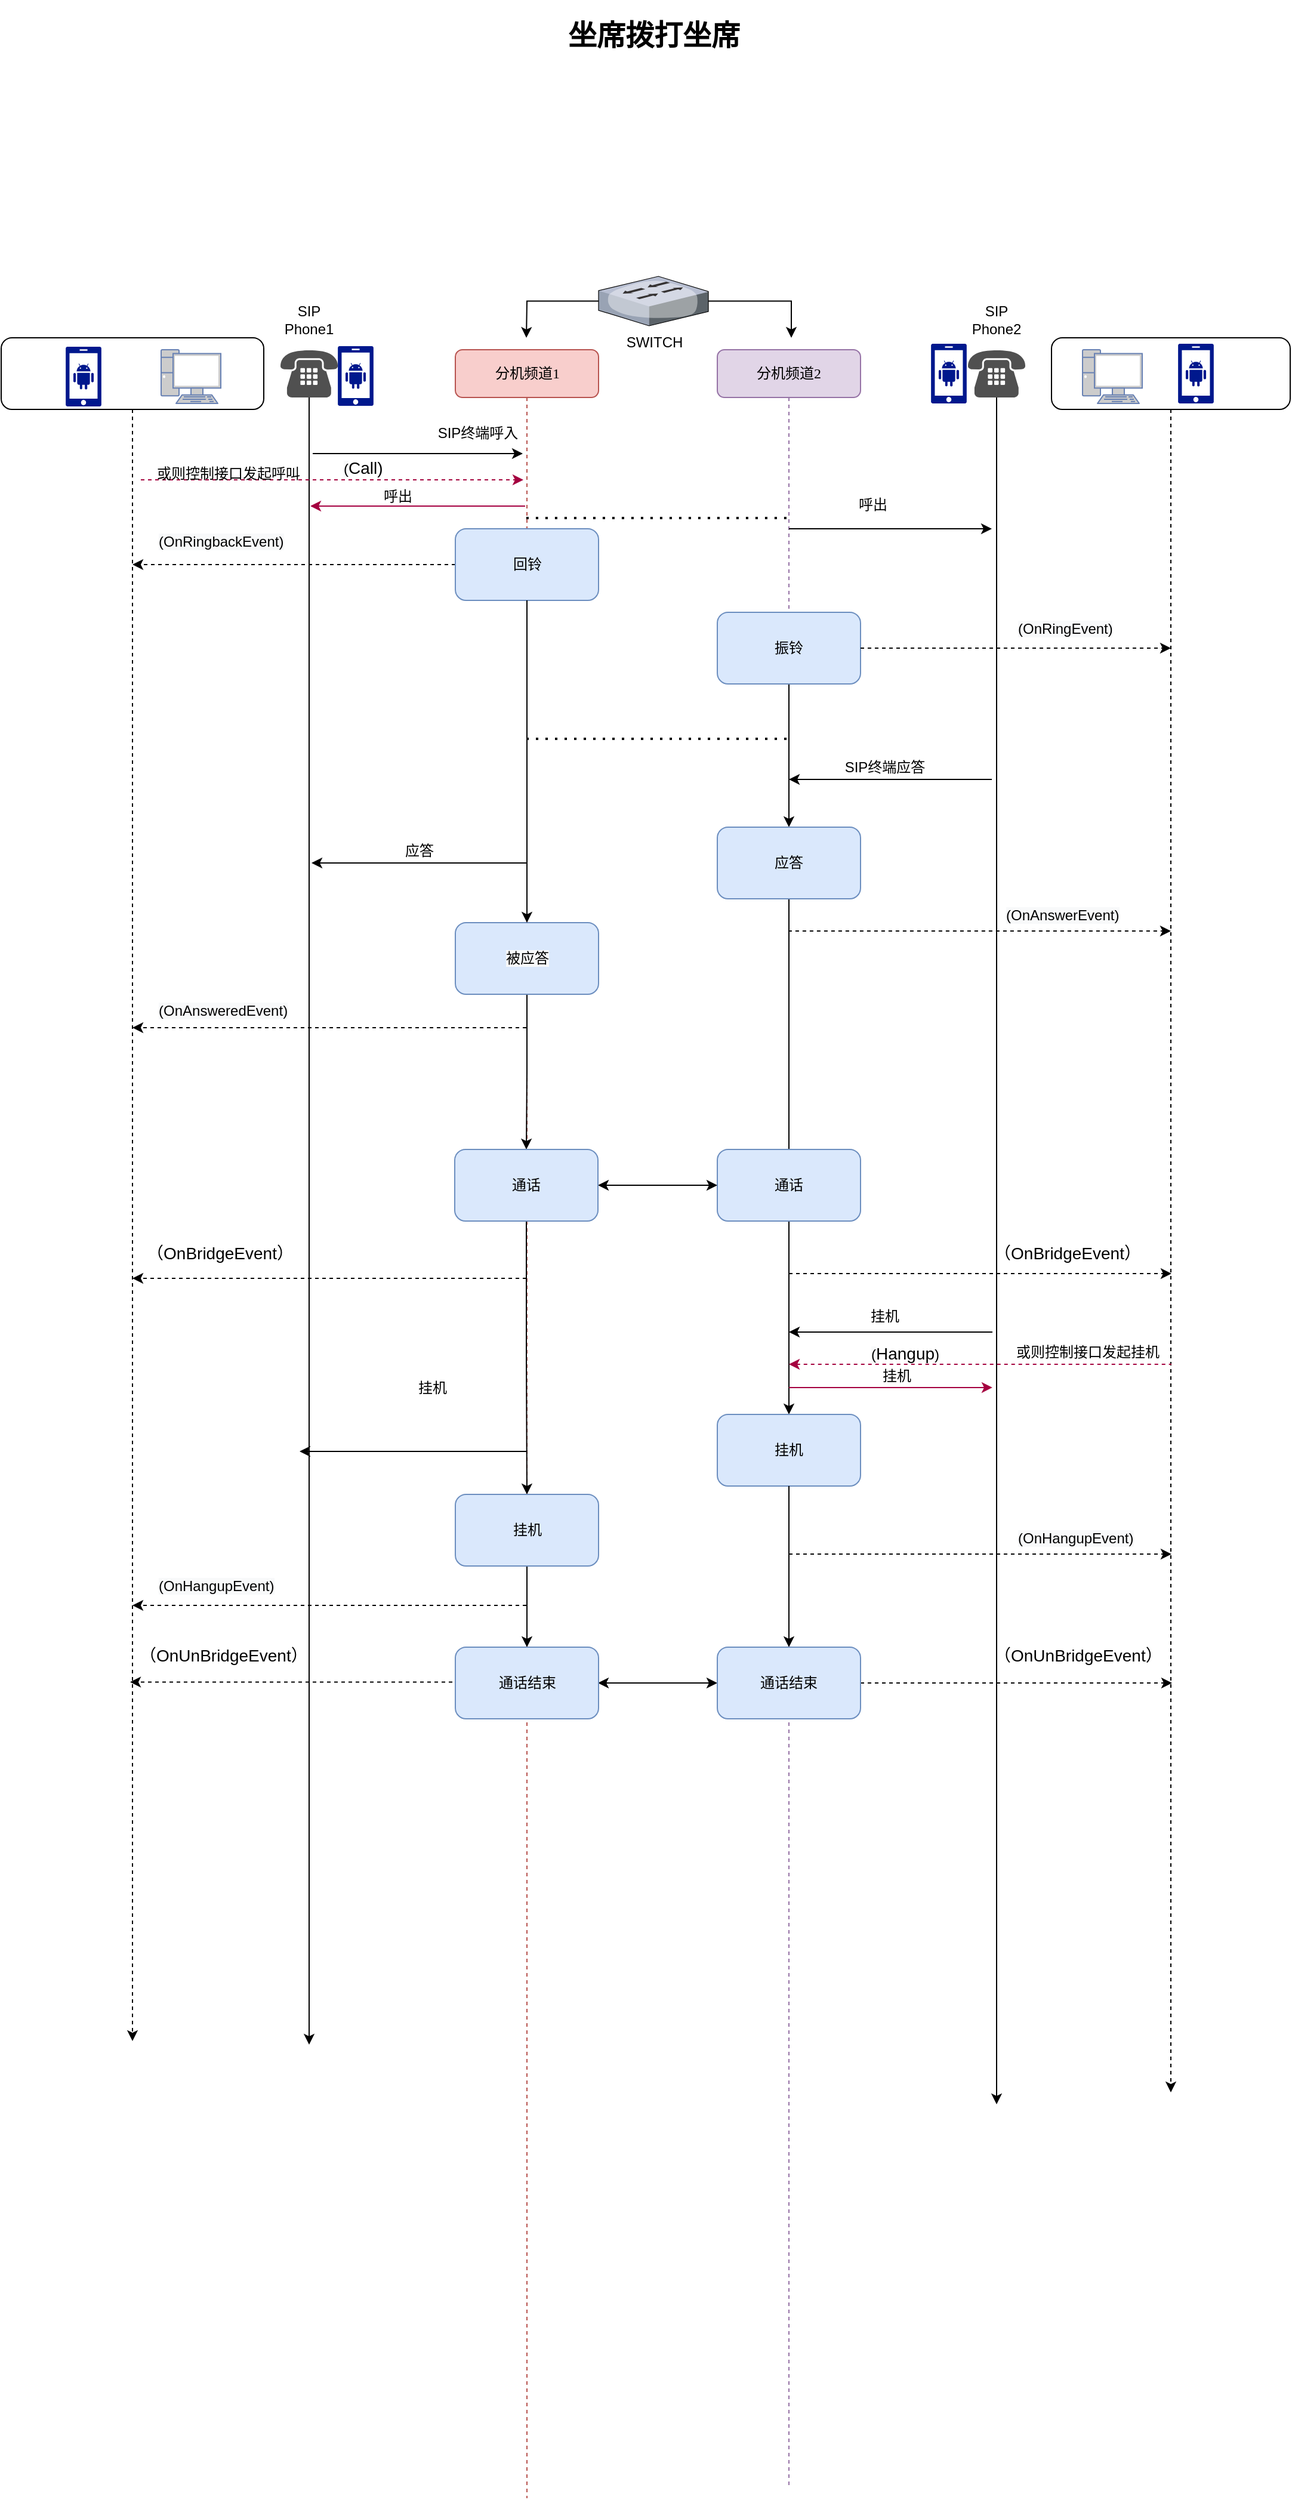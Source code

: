 <mxfile version="16.2.1" type="github">
  <diagram id="9-FvxQDjEBou1wWmNp5G" name="第 1 页">
    <mxGraphModel dx="1920" dy="666" grid="1" gridSize="10" guides="1" tooltips="1" connect="1" arrows="1" fold="1" page="1" pageScale="1" pageWidth="827" pageHeight="1169" math="0" shadow="0">
      <root>
        <mxCell id="0" />
        <mxCell id="1" parent="0" />
        <mxCell id="OYy-x_k3-v6llGjaAuk5-1" value="分机频道2" style="shape=umlLifeline;perimeter=lifelinePerimeter;whiteSpace=wrap;html=1;container=1;collapsible=0;recursiveResize=0;outlineConnect=0;rounded=1;shadow=0;comic=0;labelBackgroundColor=none;strokeWidth=1;fontFamily=Verdana;fontSize=12;align=center;fillColor=#e1d5e7;strokeColor=#9673a6;" vertex="1" parent="1">
          <mxGeometry x="480" y="293" width="120" height="1790" as="geometry" />
        </mxCell>
        <mxCell id="OYy-x_k3-v6llGjaAuk5-80" style="edgeStyle=orthogonalEdgeStyle;rounded=0;orthogonalLoop=1;jettySize=auto;html=1;" edge="1" parent="OYy-x_k3-v6llGjaAuk5-1" source="OYy-x_k3-v6llGjaAuk5-33" target="OYy-x_k3-v6llGjaAuk5-56">
          <mxGeometry relative="1" as="geometry" />
        </mxCell>
        <mxCell id="OYy-x_k3-v6llGjaAuk5-33" value="&lt;p class=&quot;MsoNormal&quot;&gt;&lt;span style=&quot;font-size: 9.0pt&quot;&gt;振铃&lt;/span&gt;&lt;/p&gt;" style="rounded=1;whiteSpace=wrap;html=1;fillColor=#dae8fc;strokeColor=#6c8ebf;" vertex="1" parent="OYy-x_k3-v6llGjaAuk5-1">
          <mxGeometry y="220" width="120" height="60" as="geometry" />
        </mxCell>
        <mxCell id="OYy-x_k3-v6llGjaAuk5-79" style="edgeStyle=orthogonalEdgeStyle;rounded=0;orthogonalLoop=1;jettySize=auto;html=1;" edge="1" parent="OYy-x_k3-v6llGjaAuk5-1" source="OYy-x_k3-v6llGjaAuk5-56" target="OYy-x_k3-v6llGjaAuk5-29">
          <mxGeometry relative="1" as="geometry" />
        </mxCell>
        <mxCell id="OYy-x_k3-v6llGjaAuk5-56" value="&lt;p class=&quot;MsoNormal&quot;&gt;&lt;span style=&quot;font-size: 9.0pt&quot;&gt;应答&lt;/span&gt;&lt;/p&gt;" style="rounded=1;whiteSpace=wrap;html=1;fillColor=#dae8fc;strokeColor=#6c8ebf;" vertex="1" parent="OYy-x_k3-v6llGjaAuk5-1">
          <mxGeometry y="400" width="120" height="60" as="geometry" />
        </mxCell>
        <mxCell id="OYy-x_k3-v6llGjaAuk5-29" value="&lt;p class=&quot;MsoNormal&quot;&gt;&lt;span style=&quot;font-size: 9pt&quot;&gt;挂机&lt;/span&gt;&lt;/p&gt;" style="rounded=1;whiteSpace=wrap;html=1;fillColor=#dae8fc;strokeColor=#6c8ebf;" vertex="1" parent="OYy-x_k3-v6llGjaAuk5-1">
          <mxGeometry y="892" width="120" height="60" as="geometry" />
        </mxCell>
        <mxCell id="OYy-x_k3-v6llGjaAuk5-88" value="&lt;p class=&quot;MsoNormal&quot;&gt;通话&lt;/p&gt;" style="rounded=1;whiteSpace=wrap;html=1;fillColor=#dae8fc;strokeColor=#6c8ebf;" vertex="1" parent="OYy-x_k3-v6llGjaAuk5-1">
          <mxGeometry y="670" width="120" height="60" as="geometry" />
        </mxCell>
        <mxCell id="OYy-x_k3-v6llGjaAuk5-34" value="" style="endArrow=classic;html=1;rounded=0;" edge="1" parent="1">
          <mxGeometry width="50" height="50" relative="1" as="geometry">
            <mxPoint x="141" y="380" as="sourcePoint" />
            <mxPoint x="317" y="380" as="targetPoint" />
          </mxGeometry>
        </mxCell>
        <mxCell id="OYy-x_k3-v6llGjaAuk5-44" style="edgeStyle=orthogonalEdgeStyle;rounded=0;orthogonalLoop=1;jettySize=auto;html=1;" edge="1" parent="1" source="OYy-x_k3-v6llGjaAuk5-36">
          <mxGeometry relative="1" as="geometry">
            <mxPoint x="714" y="1763" as="targetPoint" />
          </mxGeometry>
        </mxCell>
        <mxCell id="OYy-x_k3-v6llGjaAuk5-39" value="" style="endArrow=classic;html=1;rounded=0;" edge="1" parent="1" source="OYy-x_k3-v6llGjaAuk5-1">
          <mxGeometry width="50" height="50" relative="1" as="geometry">
            <mxPoint x="350" y="493" as="sourcePoint" />
            <mxPoint x="710" y="443" as="targetPoint" />
          </mxGeometry>
        </mxCell>
        <mxCell id="OYy-x_k3-v6llGjaAuk5-40" value="呼出" style="text;html=1;align=center;verticalAlign=middle;resizable=0;points=[];autosize=1;strokeColor=none;fillColor=none;" vertex="1" parent="1">
          <mxGeometry x="590" y="413" width="40" height="20" as="geometry" />
        </mxCell>
        <mxCell id="OYy-x_k3-v6llGjaAuk5-41" value="" style="endArrow=none;dashed=1;html=1;dashPattern=1 3;strokeWidth=2;rounded=0;" edge="1" parent="1">
          <mxGeometry width="50" height="50" relative="1" as="geometry">
            <mxPoint x="319.947" y="434" as="sourcePoint" />
            <mxPoint x="539.5" y="434" as="targetPoint" />
            <Array as="points">
              <mxPoint x="330" y="434" />
            </Array>
          </mxGeometry>
        </mxCell>
        <mxCell id="OYy-x_k3-v6llGjaAuk5-43" style="edgeStyle=orthogonalEdgeStyle;rounded=0;orthogonalLoop=1;jettySize=auto;html=1;" edge="1" parent="1" source="OYy-x_k3-v6llGjaAuk5-42">
          <mxGeometry relative="1" as="geometry">
            <mxPoint x="138" y="1713" as="targetPoint" />
          </mxGeometry>
        </mxCell>
        <mxCell id="OYy-x_k3-v6llGjaAuk5-46" value="SIP Phone1" style="text;html=1;strokeColor=none;fillColor=none;align=center;verticalAlign=middle;whiteSpace=wrap;rounded=0;" vertex="1" parent="1">
          <mxGeometry x="108" y="253" width="60" height="30" as="geometry" />
        </mxCell>
        <mxCell id="OYy-x_k3-v6llGjaAuk5-47" value="SIP Phone2" style="text;html=1;strokeColor=none;fillColor=none;align=center;verticalAlign=middle;whiteSpace=wrap;rounded=0;" vertex="1" parent="1">
          <mxGeometry x="684" y="253" width="60" height="30" as="geometry" />
        </mxCell>
        <mxCell id="OYy-x_k3-v6llGjaAuk5-48" style="edgeStyle=orthogonalEdgeStyle;rounded=0;orthogonalLoop=1;jettySize=auto;html=1;dashed=1;" edge="1" parent="1" source="OYy-x_k3-v6llGjaAuk5-5">
          <mxGeometry relative="1" as="geometry">
            <mxPoint x="-10" y="473" as="targetPoint" />
          </mxGeometry>
        </mxCell>
        <mxCell id="OYy-x_k3-v6llGjaAuk5-49" value="&lt;span style=&quot;color: rgb(0, 0, 0); font-family: helvetica; font-size: 9pt; font-style: normal; font-weight: 400; letter-spacing: normal; text-align: center; text-indent: 0px; text-transform: none; word-spacing: 0px; background-color: rgb(248, 249, 250);&quot;&gt;(O&lt;/span&gt;&lt;span style=&quot;color: rgb(0, 0, 0); font-family: helvetica; font-size: 9pt; font-style: normal; font-weight: 400; letter-spacing: normal; text-align: center; text-indent: 0px; text-transform: none; word-spacing: 0px; background-color: rgb(248, 249, 250);&quot;&gt;nRingbackEvent)&lt;/span&gt;" style="text;whiteSpace=wrap;html=1;" vertex="1" parent="1">
          <mxGeometry x="10" y="440" width="130" height="30" as="geometry" />
        </mxCell>
        <mxCell id="OYy-x_k3-v6llGjaAuk5-50" style="edgeStyle=orthogonalEdgeStyle;rounded=0;orthogonalLoop=1;jettySize=auto;html=1;dashed=1;" edge="1" parent="1" source="OYy-x_k3-v6llGjaAuk5-33">
          <mxGeometry relative="1" as="geometry">
            <mxPoint x="860" y="543" as="targetPoint" />
          </mxGeometry>
        </mxCell>
        <mxCell id="OYy-x_k3-v6llGjaAuk5-51" value="&lt;span style=&quot;color: rgb(0 , 0 , 0) ; font-family: &amp;#34;helvetica&amp;#34; ; font-size: 9pt ; font-style: normal ; font-weight: 400 ; letter-spacing: normal ; text-align: center ; text-indent: 0px ; text-transform: none ; word-spacing: 0px ; background-color: rgb(248 , 249 , 250)&quot;&gt;(O&lt;/span&gt;&lt;span style=&quot;color: rgb(0 , 0 , 0) ; font-family: &amp;#34;helvetica&amp;#34; ; font-size: 9pt ; font-style: normal ; font-weight: 400 ; letter-spacing: normal ; text-align: center ; text-indent: 0px ; text-transform: none ; word-spacing: 0px ; background-color: rgb(248 , 249 , 250)&quot;&gt;nRingEvent)&lt;/span&gt;" style="text;whiteSpace=wrap;html=1;" vertex="1" parent="1">
          <mxGeometry x="730" y="513" width="100" height="30" as="geometry" />
        </mxCell>
        <mxCell id="OYy-x_k3-v6llGjaAuk5-52" value="" style="endArrow=classic;html=1;rounded=0;" edge="1" parent="1" target="OYy-x_k3-v6llGjaAuk5-1">
          <mxGeometry width="50" height="50" relative="1" as="geometry">
            <mxPoint x="710" y="653" as="sourcePoint" />
            <mxPoint x="400" y="573" as="targetPoint" />
          </mxGeometry>
        </mxCell>
        <mxCell id="OYy-x_k3-v6llGjaAuk5-53" value="SIP终端应答" style="text;html=1;align=center;verticalAlign=middle;resizable=0;points=[];autosize=1;strokeColor=none;fillColor=none;" vertex="1" parent="1">
          <mxGeometry x="580" y="633" width="80" height="20" as="geometry" />
        </mxCell>
        <mxCell id="OYy-x_k3-v6llGjaAuk5-57" value="" style="endArrow=classic;html=1;rounded=0;dashed=1;" edge="1" parent="1">
          <mxGeometry width="50" height="50" relative="1" as="geometry">
            <mxPoint x="539.447" y="780" as="sourcePoint" />
            <mxPoint x="860" y="780" as="targetPoint" />
          </mxGeometry>
        </mxCell>
        <mxCell id="OYy-x_k3-v6llGjaAuk5-58" value="&lt;span style=&quot;color: rgb(0, 0, 0); font-family: helvetica; font-size: 9pt; font-style: normal; font-weight: 400; letter-spacing: normal; text-align: center; text-indent: 0px; text-transform: none; word-spacing: 0px; background-color: rgb(248, 249, 250);&quot;&gt;(&lt;/span&gt;&lt;span style=&quot;color: rgb(0, 0, 0); font-family: helvetica; font-size: 9pt; font-style: normal; font-weight: 400; letter-spacing: normal; text-align: center; text-indent: 0px; text-transform: none; word-spacing: 0px; background-color: rgb(248, 249, 250);&quot;&gt;O&lt;/span&gt;&lt;span style=&quot;color: rgb(0, 0, 0); font-family: helvetica; font-size: 9pt; font-style: normal; font-weight: 400; letter-spacing: normal; text-align: center; text-indent: 0px; text-transform: none; word-spacing: 0px; background-color: rgb(248, 249, 250);&quot;&gt;nAnswerEvent&lt;/span&gt;&lt;span style=&quot;color: rgb(0, 0, 0); font-family: helvetica; font-size: 9pt; font-style: normal; font-weight: 400; letter-spacing: normal; text-align: center; text-indent: 0px; text-transform: none; word-spacing: 0px; background-color: rgb(248, 249, 250);&quot;&gt;)&lt;/span&gt;" style="text;whiteSpace=wrap;html=1;" vertex="1" parent="1">
          <mxGeometry x="720" y="753" width="120" height="30" as="geometry" />
        </mxCell>
        <mxCell id="OYy-x_k3-v6llGjaAuk5-63" value="" style="endArrow=classic;html=1;rounded=0;dashed=1;" edge="1" parent="1">
          <mxGeometry width="50" height="50" relative="1" as="geometry">
            <mxPoint x="320" y="861" as="sourcePoint" />
            <mxPoint x="-10" y="861" as="targetPoint" />
          </mxGeometry>
        </mxCell>
        <mxCell id="OYy-x_k3-v6llGjaAuk5-64" value="&lt;span style=&quot;color: rgb(0 , 0 , 0) ; font-family: &amp;#34;helvetica&amp;#34; ; font-size: 9pt ; font-style: normal ; font-weight: 400 ; letter-spacing: normal ; text-align: center ; text-indent: 0px ; text-transform: none ; word-spacing: 0px ; background-color: rgb(248 , 249 , 250)&quot;&gt;(&lt;/span&gt;&lt;span style=&quot;color: rgb(0 , 0 , 0) ; font-family: &amp;#34;helvetica&amp;#34; ; font-size: 9pt ; font-style: normal ; font-weight: 400 ; letter-spacing: normal ; text-align: center ; text-indent: 0px ; text-transform: none ; word-spacing: 0px ; background-color: rgb(248 , 249 , 250)&quot;&gt;O&lt;/span&gt;&lt;span style=&quot;color: rgb(0 , 0 , 0) ; font-family: &amp;#34;helvetica&amp;#34; ; font-size: 9pt ; font-style: normal ; font-weight: 400 ; letter-spacing: normal ; text-align: center ; text-indent: 0px ; text-transform: none ; word-spacing: 0px ; background-color: rgb(248 , 249 , 250)&quot;&gt;nAnsweredEvent&lt;/span&gt;&lt;span style=&quot;color: rgb(0 , 0 , 0) ; font-family: &amp;#34;helvetica&amp;#34; ; font-size: 9pt ; font-style: normal ; font-weight: 400 ; letter-spacing: normal ; text-align: center ; text-indent: 0px ; text-transform: none ; word-spacing: 0px ; background-color: rgb(248 , 249 , 250)&quot;&gt;)&lt;/span&gt;" style="text;whiteSpace=wrap;html=1;" vertex="1" parent="1">
          <mxGeometry x="10" y="833" width="170" height="30" as="geometry" />
        </mxCell>
        <mxCell id="OYy-x_k3-v6llGjaAuk5-66" value="" style="endArrow=none;dashed=1;html=1;dashPattern=1 3;strokeWidth=2;rounded=0;" edge="1" parent="1">
          <mxGeometry width="50" height="50" relative="1" as="geometry">
            <mxPoint x="320" y="619" as="sourcePoint" />
            <mxPoint x="539.5" y="619" as="targetPoint" />
            <Array as="points">
              <mxPoint x="330" y="619" />
            </Array>
          </mxGeometry>
        </mxCell>
        <mxCell id="OYy-x_k3-v6llGjaAuk5-67" value="&lt;h1&gt;坐席拨打坐席&lt;/h1&gt;&lt;p&gt;&lt;br&gt;&lt;/p&gt;" style="text;html=1;strokeColor=none;fillColor=none;spacing=5;spacingTop=-20;whiteSpace=wrap;overflow=hidden;rounded=0;" vertex="1" parent="1">
          <mxGeometry x="350" y="10" width="190" height="160" as="geometry" />
        </mxCell>
        <mxCell id="OYy-x_k3-v6llGjaAuk5-69" value="" style="group" vertex="1" connectable="0" parent="1">
          <mxGeometry x="-120" y="283" width="220" height="60" as="geometry" />
        </mxCell>
        <mxCell id="OYy-x_k3-v6llGjaAuk5-68" value="" style="rounded=1;whiteSpace=wrap;html=1;gradientColor=#ffffff;" vertex="1" parent="OYy-x_k3-v6llGjaAuk5-69">
          <mxGeometry width="220" height="60" as="geometry" />
        </mxCell>
        <mxCell id="OYy-x_k3-v6llGjaAuk5-59" value="" style="fontColor=#0066CC;verticalAlign=top;verticalLabelPosition=bottom;labelPosition=center;align=center;html=1;outlineConnect=0;fillColor=#CCCCCC;strokeColor=#6881B3;gradientColor=none;gradientDirection=north;strokeWidth=2;shape=mxgraph.networks.pc;" vertex="1" parent="OYy-x_k3-v6llGjaAuk5-69">
          <mxGeometry x="134" y="10" width="50" height="45" as="geometry" />
        </mxCell>
        <mxCell id="OYy-x_k3-v6llGjaAuk5-60" value="" style="sketch=0;aspect=fixed;pointerEvents=1;shadow=0;dashed=0;html=1;strokeColor=none;labelPosition=center;verticalLabelPosition=bottom;verticalAlign=top;align=center;fillColor=#00188D;shape=mxgraph.mscae.enterprise.android_phone" vertex="1" parent="OYy-x_k3-v6llGjaAuk5-69">
          <mxGeometry x="54" y="7.5" width="30" height="50" as="geometry" />
        </mxCell>
        <mxCell id="OYy-x_k3-v6llGjaAuk5-72" value="" style="group" vertex="1" connectable="0" parent="1">
          <mxGeometry x="760" y="283" width="200" height="60" as="geometry" />
        </mxCell>
        <mxCell id="OYy-x_k3-v6llGjaAuk5-71" value="" style="rounded=1;whiteSpace=wrap;html=1;gradientColor=#ffffff;" vertex="1" parent="OYy-x_k3-v6llGjaAuk5-72">
          <mxGeometry width="200" height="60" as="geometry" />
        </mxCell>
        <mxCell id="OYy-x_k3-v6llGjaAuk5-61" value="" style="fontColor=#0066CC;verticalAlign=top;verticalLabelPosition=bottom;labelPosition=center;align=center;html=1;outlineConnect=0;fillColor=#CCCCCC;strokeColor=#6881B3;gradientColor=none;gradientDirection=north;strokeWidth=2;shape=mxgraph.networks.pc;" vertex="1" parent="OYy-x_k3-v6llGjaAuk5-72">
          <mxGeometry x="26" y="10" width="50" height="45" as="geometry" />
        </mxCell>
        <mxCell id="OYy-x_k3-v6llGjaAuk5-62" value="" style="sketch=0;aspect=fixed;pointerEvents=1;shadow=0;dashed=0;html=1;strokeColor=none;labelPosition=center;verticalLabelPosition=bottom;verticalAlign=top;align=center;fillColor=#00188D;shape=mxgraph.mscae.enterprise.android_phone" vertex="1" parent="OYy-x_k3-v6llGjaAuk5-72">
          <mxGeometry x="106" y="5" width="30" height="50" as="geometry" />
        </mxCell>
        <mxCell id="OYy-x_k3-v6llGjaAuk5-73" style="edgeStyle=orthogonalEdgeStyle;rounded=0;orthogonalLoop=1;jettySize=auto;html=1;dashed=1;" edge="1" parent="1" source="OYy-x_k3-v6llGjaAuk5-68">
          <mxGeometry relative="1" as="geometry">
            <mxPoint x="-10" y="1710" as="targetPoint" />
          </mxGeometry>
        </mxCell>
        <mxCell id="OYy-x_k3-v6llGjaAuk5-76" style="edgeStyle=orthogonalEdgeStyle;rounded=0;orthogonalLoop=1;jettySize=auto;html=1;dashed=1;" edge="1" parent="1" source="OYy-x_k3-v6llGjaAuk5-71">
          <mxGeometry relative="1" as="geometry">
            <mxPoint x="860" y="1753" as="targetPoint" />
            <Array as="points">
              <mxPoint x="860" y="1353" />
            </Array>
          </mxGeometry>
        </mxCell>
        <mxCell id="OYy-x_k3-v6llGjaAuk5-77" value="" style="endArrow=classic;html=1;rounded=0;" edge="1" parent="1">
          <mxGeometry width="50" height="50" relative="1" as="geometry">
            <mxPoint x="710.5" y="1116" as="sourcePoint" />
            <mxPoint x="540" y="1116" as="targetPoint" />
          </mxGeometry>
        </mxCell>
        <mxCell id="OYy-x_k3-v6llGjaAuk5-78" value="挂机" style="text;html=1;align=center;verticalAlign=middle;resizable=0;points=[];autosize=1;strokeColor=none;fillColor=none;" vertex="1" parent="1">
          <mxGeometry x="600" y="1093" width="40" height="20" as="geometry" />
        </mxCell>
        <mxCell id="OYy-x_k3-v6llGjaAuk5-83" value="" style="endArrow=classic;html=1;rounded=0;dashed=1;" edge="1" parent="1">
          <mxGeometry width="50" height="50" relative="1" as="geometry">
            <mxPoint x="540" y="1302" as="sourcePoint" />
            <mxPoint x="860.5" y="1302" as="targetPoint" />
          </mxGeometry>
        </mxCell>
        <mxCell id="OYy-x_k3-v6llGjaAuk5-84" value="&lt;span style=&quot;color: rgb(0, 0, 0); font-family: helvetica; font-size: 9pt; font-style: normal; font-weight: 400; letter-spacing: normal; text-align: center; text-indent: 0px; text-transform: none; word-spacing: 0px; background-color: rgb(248, 249, 250);&quot;&gt;(&lt;/span&gt;&lt;span style=&quot;color: rgb(0, 0, 0); font-family: helvetica; font-size: 9pt; font-style: normal; font-weight: 400; letter-spacing: normal; text-align: center; text-indent: 0px; text-transform: none; word-spacing: 0px; background-color: rgb(248, 249, 250);&quot;&gt;O&lt;/span&gt;&lt;span style=&quot;color: rgb(0, 0, 0); font-family: helvetica; font-size: 9pt; font-style: normal; font-weight: 400; letter-spacing: normal; text-align: center; text-indent: 0px; text-transform: none; word-spacing: 0px; background-color: rgb(248, 249, 250);&quot;&gt;nHangupEvent&lt;/span&gt;&lt;span style=&quot;color: rgb(0, 0, 0); font-family: helvetica; font-size: 9pt; font-style: normal; font-weight: 400; letter-spacing: normal; text-align: center; text-indent: 0px; text-transform: none; word-spacing: 0px; background-color: rgb(248, 249, 250);&quot;&gt;)&lt;/span&gt;" style="text;whiteSpace=wrap;html=1;" vertex="1" parent="1">
          <mxGeometry x="730" y="1275" width="120" height="30" as="geometry" />
        </mxCell>
        <mxCell id="OYy-x_k3-v6llGjaAuk5-85" value="" style="endArrow=classic;html=1;rounded=0;dashed=1;" edge="1" parent="1">
          <mxGeometry width="50" height="50" relative="1" as="geometry">
            <mxPoint x="320" y="1345" as="sourcePoint" />
            <mxPoint x="-10" y="1345" as="targetPoint" />
          </mxGeometry>
        </mxCell>
        <mxCell id="OYy-x_k3-v6llGjaAuk5-86" value="&lt;span style=&quot;color: rgb(0, 0, 0); font-family: helvetica; font-size: 9pt; font-style: normal; font-weight: 400; letter-spacing: normal; text-align: center; text-indent: 0px; text-transform: none; word-spacing: 0px; background-color: rgb(248, 249, 250);&quot;&gt;(&lt;/span&gt;&lt;span style=&quot;color: rgb(0, 0, 0); font-family: helvetica; font-size: 9pt; font-style: normal; font-weight: 400; letter-spacing: normal; text-align: center; text-indent: 0px; text-transform: none; word-spacing: 0px; background-color: rgb(248, 249, 250);&quot;&gt;O&lt;/span&gt;&lt;span style=&quot;color: rgb(0, 0, 0); font-family: helvetica; font-size: 9pt; font-style: normal; font-weight: 400; letter-spacing: normal; text-align: center; text-indent: 0px; text-transform: none; word-spacing: 0px; background-color: rgb(248, 249, 250);&quot;&gt;nHangupEvent&lt;/span&gt;&lt;span style=&quot;color: rgb(0, 0, 0); font-family: helvetica; font-size: 9pt; font-style: normal; font-weight: 400; letter-spacing: normal; text-align: center; text-indent: 0px; text-transform: none; word-spacing: 0px; background-color: rgb(248, 249, 250);&quot;&gt;)&lt;/span&gt;" style="text;whiteSpace=wrap;html=1;" vertex="1" parent="1">
          <mxGeometry x="10" y="1315" width="120" height="30" as="geometry" />
        </mxCell>
        <mxCell id="OYy-x_k3-v6llGjaAuk5-89" value="" style="endArrow=classic;html=1;rounded=0;dashed=1;" edge="1" parent="1">
          <mxGeometry width="50" height="50" relative="1" as="geometry">
            <mxPoint x="540" y="1067" as="sourcePoint" />
            <mxPoint x="860.5" y="1067" as="targetPoint" />
          </mxGeometry>
        </mxCell>
        <mxCell id="OYy-x_k3-v6llGjaAuk5-90" value="" style="endArrow=classic;html=1;rounded=0;dashed=1;" edge="1" parent="1">
          <mxGeometry width="50" height="50" relative="1" as="geometry">
            <mxPoint x="320" y="1071" as="sourcePoint" />
            <mxPoint x="-10" y="1071" as="targetPoint" />
          </mxGeometry>
        </mxCell>
        <mxCell id="OYy-x_k3-v6llGjaAuk5-91" value="&lt;p class=&quot;MsoNormal&quot;&gt;&lt;span style=&quot;font-size: 10.5pt&quot;&gt;（On&lt;/span&gt;&lt;span style=&quot;font-size: 10.5pt&quot;&gt;BridgeEvent）&lt;/span&gt;&lt;/p&gt;" style="text;whiteSpace=wrap;html=1;" vertex="1" parent="1">
          <mxGeometry x="710" y="1023" width="120" height="50" as="geometry" />
        </mxCell>
        <mxCell id="OYy-x_k3-v6llGjaAuk5-92" value="&lt;p class=&quot;MsoNormal&quot;&gt;&lt;span style=&quot;font-size: 10.5pt&quot;&gt;（On&lt;/span&gt;&lt;span style=&quot;font-size: 10.5pt&quot;&gt;BridgeEvent）&lt;/span&gt;&lt;/p&gt;" style="text;whiteSpace=wrap;html=1;" vertex="1" parent="1">
          <mxGeometry y="1023" width="120" height="50" as="geometry" />
        </mxCell>
        <mxCell id="OYy-x_k3-v6llGjaAuk5-96" style="edgeStyle=orthogonalEdgeStyle;rounded=0;orthogonalLoop=1;jettySize=auto;html=1;" edge="1" parent="1" source="OYy-x_k3-v6llGjaAuk5-95">
          <mxGeometry relative="1" as="geometry">
            <mxPoint x="320" y="283" as="targetPoint" />
          </mxGeometry>
        </mxCell>
        <mxCell id="OYy-x_k3-v6llGjaAuk5-97" style="edgeStyle=orthogonalEdgeStyle;rounded=0;orthogonalLoop=1;jettySize=auto;html=1;" edge="1" parent="1">
          <mxGeometry relative="1" as="geometry">
            <mxPoint x="542" y="283" as="targetPoint" />
            <mxPoint x="464.5" y="252.3" as="sourcePoint" />
            <Array as="points">
              <mxPoint x="542" y="252" />
            </Array>
          </mxGeometry>
        </mxCell>
        <mxCell id="OYy-x_k3-v6llGjaAuk5-95" value="SWITCH" style="verticalLabelPosition=bottom;sketch=0;aspect=fixed;html=1;verticalAlign=top;strokeColor=none;align=center;outlineConnect=0;shape=mxgraph.citrix.switch;gradientColor=#ffffff;" vertex="1" parent="1">
          <mxGeometry x="380.5" y="231.5" width="92" height="41.5" as="geometry" />
        </mxCell>
        <mxCell id="OYy-x_k3-v6llGjaAuk5-102" style="edgeStyle=orthogonalEdgeStyle;rounded=0;orthogonalLoop=1;jettySize=auto;html=1;entryX=0;entryY=0.5;entryDx=0;entryDy=0;startArrow=classic;startFill=1;" edge="1" parent="1" source="OYy-x_k3-v6llGjaAuk5-87" target="OYy-x_k3-v6llGjaAuk5-88">
          <mxGeometry relative="1" as="geometry" />
        </mxCell>
        <mxCell id="OYy-x_k3-v6llGjaAuk5-103" value="" style="endArrow=classic;html=1;rounded=0;" edge="1" parent="1">
          <mxGeometry width="50" height="50" relative="1" as="geometry">
            <mxPoint x="320" y="723" as="sourcePoint" />
            <mxPoint x="140" y="723" as="targetPoint" />
          </mxGeometry>
        </mxCell>
        <mxCell id="OYy-x_k3-v6llGjaAuk5-104" value="应答" style="text;html=1;align=center;verticalAlign=middle;resizable=0;points=[];autosize=1;strokeColor=none;fillColor=none;" vertex="1" parent="1">
          <mxGeometry x="210" y="703" width="40" height="20" as="geometry" />
        </mxCell>
        <mxCell id="OYy-x_k3-v6llGjaAuk5-106" value="" style="endArrow=classic;html=1;rounded=0;" edge="1" parent="1">
          <mxGeometry width="50" height="50" relative="1" as="geometry">
            <mxPoint x="320" y="1216" as="sourcePoint" />
            <mxPoint x="130" y="1216" as="targetPoint" />
          </mxGeometry>
        </mxCell>
        <mxCell id="OYy-x_k3-v6llGjaAuk5-107" value="挂机" style="text;html=1;align=center;verticalAlign=middle;resizable=0;points=[];autosize=1;strokeColor=none;fillColor=none;" vertex="1" parent="1">
          <mxGeometry x="220.5" y="1153" width="40" height="20" as="geometry" />
        </mxCell>
        <mxCell id="OYy-x_k3-v6llGjaAuk5-113" value="" style="endArrow=classic;html=1;rounded=0;dashed=1;" edge="1" parent="1">
          <mxGeometry width="50" height="50" relative="1" as="geometry">
            <mxPoint x="318" y="1409.23" as="sourcePoint" />
            <mxPoint x="-12" y="1409.23" as="targetPoint" />
          </mxGeometry>
        </mxCell>
        <mxCell id="OYy-x_k3-v6llGjaAuk5-114" value="&lt;p class=&quot;MsoNormal&quot;&gt;&lt;span style=&quot;font-size: 10.5pt&quot;&gt;（&lt;/span&gt;&lt;span style=&quot;font-size: 10.5pt&quot;&gt;OnUnBridge&lt;/span&gt;&lt;span style=&quot;font-size: 10.5pt&quot;&gt;Event&lt;/span&gt;&lt;span style=&quot;font-size: 10.5pt&quot;&gt;）&lt;/span&gt;&lt;/p&gt;" style="text;whiteSpace=wrap;html=1;" vertex="1" parent="1">
          <mxGeometry x="-6" y="1360" width="120" height="40" as="geometry" />
        </mxCell>
        <mxCell id="OYy-x_k3-v6llGjaAuk5-115" value="" style="endArrow=classic;html=1;rounded=0;dashed=1;startArrow=none;" edge="1" parent="1" source="OYy-x_k3-v6llGjaAuk5-99">
          <mxGeometry width="50" height="50" relative="1" as="geometry">
            <mxPoint x="540" y="1403" as="sourcePoint" />
            <mxPoint x="861" y="1410" as="targetPoint" />
          </mxGeometry>
        </mxCell>
        <mxCell id="OYy-x_k3-v6llGjaAuk5-116" value="&lt;p class=&quot;MsoNormal&quot;&gt;&lt;span style=&quot;font-size: 10.5pt&quot;&gt;（&lt;/span&gt;&lt;span style=&quot;font-size: 10.5pt&quot;&gt;OnUnBridge&lt;/span&gt;&lt;span style=&quot;font-size: 10.5pt&quot;&gt;Event&lt;/span&gt;&lt;span style=&quot;font-size: 10.5pt&quot;&gt;）&lt;/span&gt;&lt;/p&gt;" style="text;whiteSpace=wrap;html=1;" vertex="1" parent="1">
          <mxGeometry x="710" y="1360" width="120" height="40" as="geometry" />
        </mxCell>
        <mxCell id="OYy-x_k3-v6llGjaAuk5-121" value="" style="endArrow=none;html=1;rounded=0;dashed=1;endFill=0;startArrow=classic;startFill=1;fillColor=#d80073;strokeColor=#A50040;" edge="1" parent="1">
          <mxGeometry width="50" height="50" relative="1" as="geometry">
            <mxPoint x="540" y="1143" as="sourcePoint" />
            <mxPoint x="860.5" y="1143" as="targetPoint" />
          </mxGeometry>
        </mxCell>
        <mxCell id="OYy-x_k3-v6llGjaAuk5-122" value="或则控制接口发起挂机" style="text;html=1;align=center;verticalAlign=middle;resizable=0;points=[];autosize=1;strokeColor=none;fillColor=none;" vertex="1" parent="1">
          <mxGeometry x="720" y="1123" width="140" height="20" as="geometry" />
        </mxCell>
        <mxCell id="OYy-x_k3-v6llGjaAuk5-125" value="" style="group" vertex="1" connectable="0" parent="1">
          <mxGeometry x="659" y="288" width="79" height="50" as="geometry" />
        </mxCell>
        <mxCell id="OYy-x_k3-v6llGjaAuk5-36" value="" style="sketch=0;pointerEvents=1;shadow=0;dashed=0;html=1;strokeColor=none;fillColor=#505050;labelPosition=center;verticalLabelPosition=bottom;verticalAlign=top;outlineConnect=0;align=center;shape=mxgraph.office.devices.phone_traditional;" vertex="1" parent="OYy-x_k3-v6llGjaAuk5-125">
          <mxGeometry x="31" y="5" width="48" height="40" as="geometry" />
        </mxCell>
        <mxCell id="OYy-x_k3-v6llGjaAuk5-124" value="" style="sketch=0;aspect=fixed;pointerEvents=1;shadow=0;dashed=0;html=1;strokeColor=none;labelPosition=center;verticalLabelPosition=bottom;verticalAlign=top;align=center;fillColor=#00188D;shape=mxgraph.mscae.enterprise.android_phone" vertex="1" parent="OYy-x_k3-v6llGjaAuk5-125">
          <mxGeometry width="30" height="50" as="geometry" />
        </mxCell>
        <mxCell id="OYy-x_k3-v6llGjaAuk5-126" value="" style="group" vertex="1" connectable="0" parent="1">
          <mxGeometry x="114" y="290" width="78" height="50" as="geometry" />
        </mxCell>
        <mxCell id="OYy-x_k3-v6llGjaAuk5-42" value="" style="sketch=0;pointerEvents=1;shadow=0;dashed=0;html=1;strokeColor=none;fillColor=#505050;labelPosition=center;verticalLabelPosition=bottom;verticalAlign=top;outlineConnect=0;align=center;shape=mxgraph.office.devices.phone_traditional;" vertex="1" parent="OYy-x_k3-v6llGjaAuk5-126">
          <mxGeometry y="3" width="48" height="40" as="geometry" />
        </mxCell>
        <mxCell id="OYy-x_k3-v6llGjaAuk5-123" value="" style="sketch=0;aspect=fixed;pointerEvents=1;shadow=0;dashed=0;html=1;strokeColor=none;labelPosition=center;verticalLabelPosition=bottom;verticalAlign=top;align=center;fillColor=#00188D;shape=mxgraph.mscae.enterprise.android_phone" vertex="1" parent="OYy-x_k3-v6llGjaAuk5-126">
          <mxGeometry x="48" width="30" height="50" as="geometry" />
        </mxCell>
        <mxCell id="OYy-x_k3-v6llGjaAuk5-127" value="" style="endArrow=classic;html=1;rounded=0;dashed=1;fillColor=#d80073;strokeColor=#A50040;" edge="1" parent="1">
          <mxGeometry width="50" height="50" relative="1" as="geometry">
            <mxPoint x="-3" y="402" as="sourcePoint" />
            <mxPoint x="317.5" y="402" as="targetPoint" />
          </mxGeometry>
        </mxCell>
        <mxCell id="OYy-x_k3-v6llGjaAuk5-128" value="或则控制接口发起呼叫" style="text;html=1;align=center;verticalAlign=middle;resizable=0;points=[];autosize=1;strokeColor=none;fillColor=none;" vertex="1" parent="1">
          <mxGeometry y="387" width="140" height="20" as="geometry" />
        </mxCell>
        <mxCell id="OYy-x_k3-v6llGjaAuk5-130" value="呼出" style="text;html=1;align=center;verticalAlign=middle;resizable=0;points=[];autosize=1;strokeColor=none;fillColor=none;" vertex="1" parent="1">
          <mxGeometry x="192" y="406" width="40" height="20" as="geometry" />
        </mxCell>
        <mxCell id="OYy-x_k3-v6llGjaAuk5-129" value="" style="endArrow=classic;html=1;rounded=0;fillColor=#d80073;strokeColor=#A50040;" edge="1" parent="1">
          <mxGeometry width="50" height="50" relative="1" as="geometry">
            <mxPoint x="319" y="424" as="sourcePoint" />
            <mxPoint x="139" y="424" as="targetPoint" />
          </mxGeometry>
        </mxCell>
        <mxCell id="OYy-x_k3-v6llGjaAuk5-132" value="" style="endArrow=none;html=1;rounded=0;endFill=0;startArrow=classic;startFill=1;fillColor=#d80073;strokeColor=#A50040;" edge="1" parent="1">
          <mxGeometry width="50" height="50" relative="1" as="geometry">
            <mxPoint x="710.5" y="1162.47" as="sourcePoint" />
            <mxPoint x="540" y="1162.47" as="targetPoint" />
          </mxGeometry>
        </mxCell>
        <mxCell id="OYy-x_k3-v6llGjaAuk5-133" value="挂机" style="text;html=1;align=center;verticalAlign=middle;resizable=0;points=[];autosize=1;strokeColor=none;fillColor=none;" vertex="1" parent="1">
          <mxGeometry x="610" y="1143" width="40" height="20" as="geometry" />
        </mxCell>
        <mxCell id="OYy-x_k3-v6llGjaAuk5-135" value="" style="group" vertex="1" connectable="0" parent="1">
          <mxGeometry x="380" y="1380" width="100" height="58" as="geometry" />
        </mxCell>
        <mxCell id="OYy-x_k3-v6llGjaAuk5-118" style="edgeStyle=orthogonalEdgeStyle;rounded=0;orthogonalLoop=1;jettySize=auto;html=1;entryX=0;entryY=0.5;entryDx=0;entryDy=0;startArrow=classic;startFill=1;" edge="1" parent="OYy-x_k3-v6llGjaAuk5-135">
          <mxGeometry relative="1" as="geometry">
            <mxPoint y="30" as="sourcePoint" />
            <mxPoint x="100" y="30" as="targetPoint" />
          </mxGeometry>
        </mxCell>
        <mxCell id="OYy-x_k3-v6llGjaAuk5-120" value="" style="shape=image;html=1;verticalAlign=top;verticalLabelPosition=bottom;labelBackgroundColor=#ffffff;imageAspect=0;aspect=fixed;image=https://cdn3.iconfinder.com/data/icons/flat-actions-icons-9/792/Close_Icon_Dark-128.png;gradientColor=#ffffff;" vertex="1" parent="OYy-x_k3-v6llGjaAuk5-135">
          <mxGeometry x="20" width="58" height="58" as="geometry" />
        </mxCell>
        <mxCell id="OYy-x_k3-v6llGjaAuk5-112" style="edgeStyle=orthogonalEdgeStyle;rounded=0;orthogonalLoop=1;jettySize=auto;html=1;startArrow=none;startFill=0;" edge="1" parent="1" source="OYy-x_k3-v6llGjaAuk5-29" target="OYy-x_k3-v6llGjaAuk5-99">
          <mxGeometry relative="1" as="geometry" />
        </mxCell>
        <mxCell id="OYy-x_k3-v6llGjaAuk5-136" value="" style="endArrow=none;html=1;rounded=0;dashed=1;" edge="1" parent="1" target="OYy-x_k3-v6llGjaAuk5-99">
          <mxGeometry width="50" height="50" relative="1" as="geometry">
            <mxPoint x="540" y="1403" as="sourcePoint" />
            <mxPoint x="860.5" y="1403" as="targetPoint" />
          </mxGeometry>
        </mxCell>
        <mxCell id="OYy-x_k3-v6llGjaAuk5-137" value="&lt;span style=&quot;color: rgb(0 , 0 , 0) ; font-family: &amp;#34;helvetica&amp;#34; ; font-size: 9pt ; font-style: normal ; font-weight: 400 ; letter-spacing: normal ; text-align: center ; text-indent: 0px ; text-transform: none ; word-spacing: 0px ; background-color: rgb(248 , 249 , 250)&quot;&gt;(&lt;/span&gt;&lt;span style=&quot;font-size: 10.5pt&quot;&gt;Call)&lt;/span&gt;" style="text;whiteSpace=wrap;html=1;" vertex="1" parent="1">
          <mxGeometry x="165" y="377" width="130" height="30" as="geometry" />
        </mxCell>
        <mxCell id="OYy-x_k3-v6llGjaAuk5-138" value="&lt;span style=&quot;color: rgb(0 , 0 , 0) ; font-family: &amp;#34;helvetica&amp;#34; ; font-size: 9pt ; font-style: normal ; font-weight: 400 ; letter-spacing: normal ; text-align: center ; text-indent: 0px ; text-transform: none ; word-spacing: 0px ; background-color: rgb(248 , 249 , 250)&quot;&gt;(&lt;/span&gt;&lt;span style=&quot;font-size: 10.5pt&quot;&gt;Hangup&lt;/span&gt;&lt;span style=&quot;font-family: &amp;#34;helvetica&amp;#34; ; font-size: 9pt ; text-align: center&quot;&gt;)&lt;/span&gt;" style="text;whiteSpace=wrap;html=1;" vertex="1" parent="1">
          <mxGeometry x="607" y="1119" width="120" height="30" as="geometry" />
        </mxCell>
        <mxCell id="OYy-x_k3-v6llGjaAuk5-99" value="&lt;p class=&quot;MsoNormal&quot;&gt;通话结束&lt;/p&gt;" style="rounded=1;whiteSpace=wrap;html=1;fillColor=#dae8fc;strokeColor=#6c8ebf;" vertex="1" parent="1">
          <mxGeometry x="480" y="1380" width="120" height="60" as="geometry" />
        </mxCell>
        <mxCell id="OYy-x_k3-v6llGjaAuk5-2" value="分机频道1" style="shape=umlLifeline;perimeter=lifelinePerimeter;whiteSpace=wrap;html=1;container=1;collapsible=0;recursiveResize=0;outlineConnect=0;rounded=1;shadow=0;comic=0;labelBackgroundColor=none;strokeWidth=1;fontFamily=Verdana;fontSize=12;align=center;fillColor=#f8cecc;strokeColor=#b85450;" vertex="1" parent="1">
          <mxGeometry x="260.5" y="293" width="120" height="1800" as="geometry" />
        </mxCell>
        <mxCell id="OYy-x_k3-v6llGjaAuk5-16" value="SIP终端呼入" style="text;html=1;align=center;verticalAlign=middle;resizable=0;points=[];autosize=1;strokeColor=none;fillColor=none;" vertex="1" parent="OYy-x_k3-v6llGjaAuk5-2">
          <mxGeometry x="-21.5" y="60" width="80" height="20" as="geometry" />
        </mxCell>
        <mxCell id="OYy-x_k3-v6llGjaAuk5-5" value="&lt;p class=&quot;MsoNormal&quot;&gt;&lt;span style=&quot;font-size: 9.0pt&quot;&gt;回铃&lt;/span&gt;&lt;/p&gt;" style="rounded=1;whiteSpace=wrap;html=1;fillColor=#dae8fc;strokeColor=#6c8ebf;" vertex="1" parent="OYy-x_k3-v6llGjaAuk5-2">
          <mxGeometry y="150" width="120" height="60" as="geometry" />
        </mxCell>
        <mxCell id="OYy-x_k3-v6llGjaAuk5-109" style="edgeStyle=orthogonalEdgeStyle;rounded=0;orthogonalLoop=1;jettySize=auto;html=1;startArrow=none;startFill=0;" edge="1" parent="OYy-x_k3-v6llGjaAuk5-2" source="OYy-x_k3-v6llGjaAuk5-18" target="OYy-x_k3-v6llGjaAuk5-87">
          <mxGeometry relative="1" as="geometry" />
        </mxCell>
        <mxCell id="OYy-x_k3-v6llGjaAuk5-18" value="&#xa;&#xa;&lt;span style=&quot;color: rgb(0, 0, 0); font-family: helvetica; font-size: 12px; font-style: normal; font-weight: 400; letter-spacing: normal; text-align: center; text-indent: 0px; text-transform: none; word-spacing: 0px; background-color: rgb(248, 249, 250); display: inline; float: none;&quot;&gt;被应答&lt;/span&gt;&#xa;&#xa;" style="rounded=1;whiteSpace=wrap;html=1;fillColor=#dae8fc;strokeColor=#6c8ebf;" vertex="1" parent="OYy-x_k3-v6llGjaAuk5-2">
          <mxGeometry y="480" width="120" height="60" as="geometry" />
        </mxCell>
        <mxCell id="OYy-x_k3-v6llGjaAuk5-20" style="edgeStyle=none;rounded=0;orthogonalLoop=1;jettySize=auto;html=1;" edge="1" parent="OYy-x_k3-v6llGjaAuk5-2" source="OYy-x_k3-v6llGjaAuk5-5" target="OYy-x_k3-v6llGjaAuk5-18">
          <mxGeometry relative="1" as="geometry" />
        </mxCell>
        <mxCell id="OYy-x_k3-v6llGjaAuk5-110" style="edgeStyle=orthogonalEdgeStyle;rounded=0;orthogonalLoop=1;jettySize=auto;html=1;startArrow=none;startFill=0;" edge="1" parent="OYy-x_k3-v6llGjaAuk5-2" source="OYy-x_k3-v6llGjaAuk5-87" target="OYy-x_k3-v6llGjaAuk5-101">
          <mxGeometry relative="1" as="geometry" />
        </mxCell>
        <mxCell id="OYy-x_k3-v6llGjaAuk5-87" value="通话" style="rounded=1;whiteSpace=wrap;html=1;fillColor=#dae8fc;strokeColor=#6c8ebf;" vertex="1" parent="OYy-x_k3-v6llGjaAuk5-2">
          <mxGeometry x="-0.5" y="670" width="120" height="60" as="geometry" />
        </mxCell>
        <mxCell id="OYy-x_k3-v6llGjaAuk5-111" style="edgeStyle=orthogonalEdgeStyle;rounded=0;orthogonalLoop=1;jettySize=auto;html=1;startArrow=none;startFill=0;" edge="1" parent="OYy-x_k3-v6llGjaAuk5-2" source="OYy-x_k3-v6llGjaAuk5-101" target="OYy-x_k3-v6llGjaAuk5-100">
          <mxGeometry relative="1" as="geometry" />
        </mxCell>
        <mxCell id="OYy-x_k3-v6llGjaAuk5-101" value="&lt;p class=&quot;MsoNormal&quot;&gt;挂机&lt;/p&gt;" style="rounded=1;whiteSpace=wrap;html=1;fillColor=#dae8fc;strokeColor=#6c8ebf;" vertex="1" parent="OYy-x_k3-v6llGjaAuk5-2">
          <mxGeometry y="959" width="120" height="60" as="geometry" />
        </mxCell>
        <mxCell id="OYy-x_k3-v6llGjaAuk5-100" value="通话结束" style="rounded=1;whiteSpace=wrap;html=1;fillColor=#dae8fc;strokeColor=#6c8ebf;" vertex="1" parent="OYy-x_k3-v6llGjaAuk5-2">
          <mxGeometry y="1087" width="120" height="60" as="geometry" />
        </mxCell>
      </root>
    </mxGraphModel>
  </diagram>
</mxfile>
